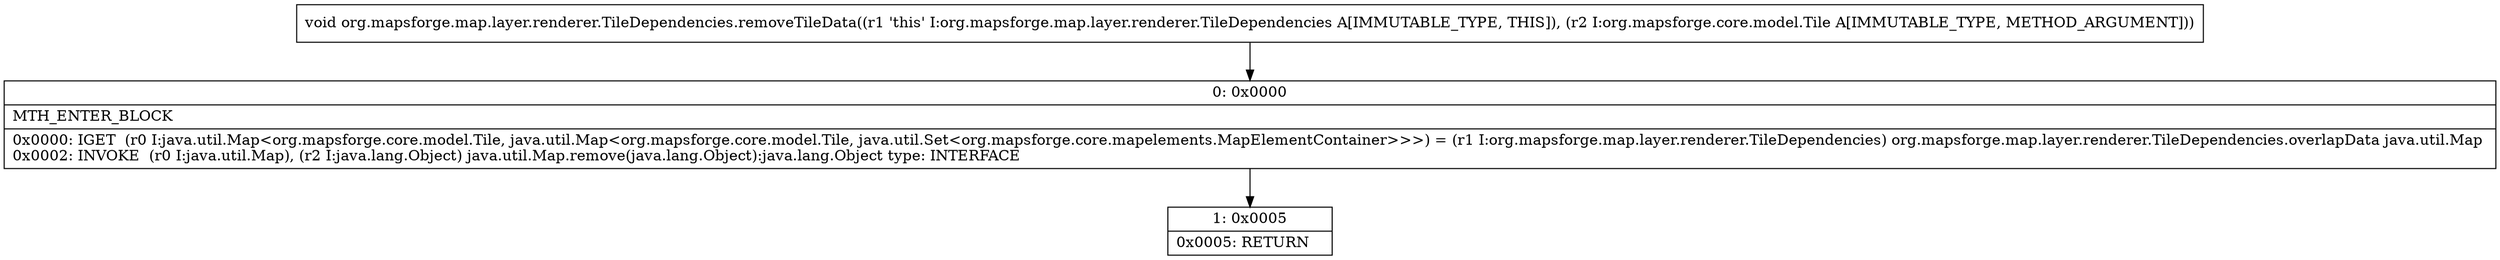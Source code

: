 digraph "CFG fororg.mapsforge.map.layer.renderer.TileDependencies.removeTileData(Lorg\/mapsforge\/core\/model\/Tile;)V" {
Node_0 [shape=record,label="{0\:\ 0x0000|MTH_ENTER_BLOCK\l|0x0000: IGET  (r0 I:java.util.Map\<org.mapsforge.core.model.Tile, java.util.Map\<org.mapsforge.core.model.Tile, java.util.Set\<org.mapsforge.core.mapelements.MapElementContainer\>\>\>) = (r1 I:org.mapsforge.map.layer.renderer.TileDependencies) org.mapsforge.map.layer.renderer.TileDependencies.overlapData java.util.Map \l0x0002: INVOKE  (r0 I:java.util.Map), (r2 I:java.lang.Object) java.util.Map.remove(java.lang.Object):java.lang.Object type: INTERFACE \l}"];
Node_1 [shape=record,label="{1\:\ 0x0005|0x0005: RETURN   \l}"];
MethodNode[shape=record,label="{void org.mapsforge.map.layer.renderer.TileDependencies.removeTileData((r1 'this' I:org.mapsforge.map.layer.renderer.TileDependencies A[IMMUTABLE_TYPE, THIS]), (r2 I:org.mapsforge.core.model.Tile A[IMMUTABLE_TYPE, METHOD_ARGUMENT])) }"];
MethodNode -> Node_0;
Node_0 -> Node_1;
}


